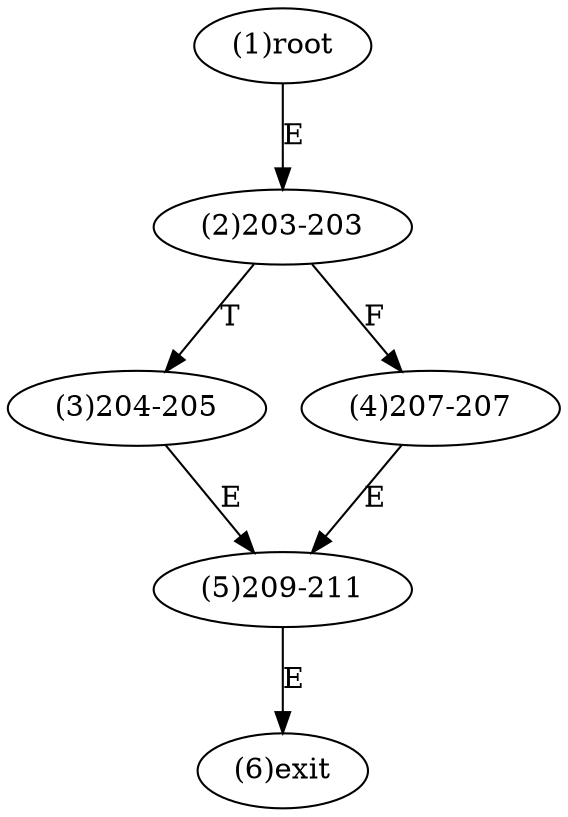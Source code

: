 digraph "" { 
1[ label="(1)root"];
2[ label="(2)203-203"];
3[ label="(3)204-205"];
4[ label="(4)207-207"];
5[ label="(5)209-211"];
6[ label="(6)exit"];
1->2[ label="E"];
2->4[ label="F"];
2->3[ label="T"];
3->5[ label="E"];
4->5[ label="E"];
5->6[ label="E"];
}
